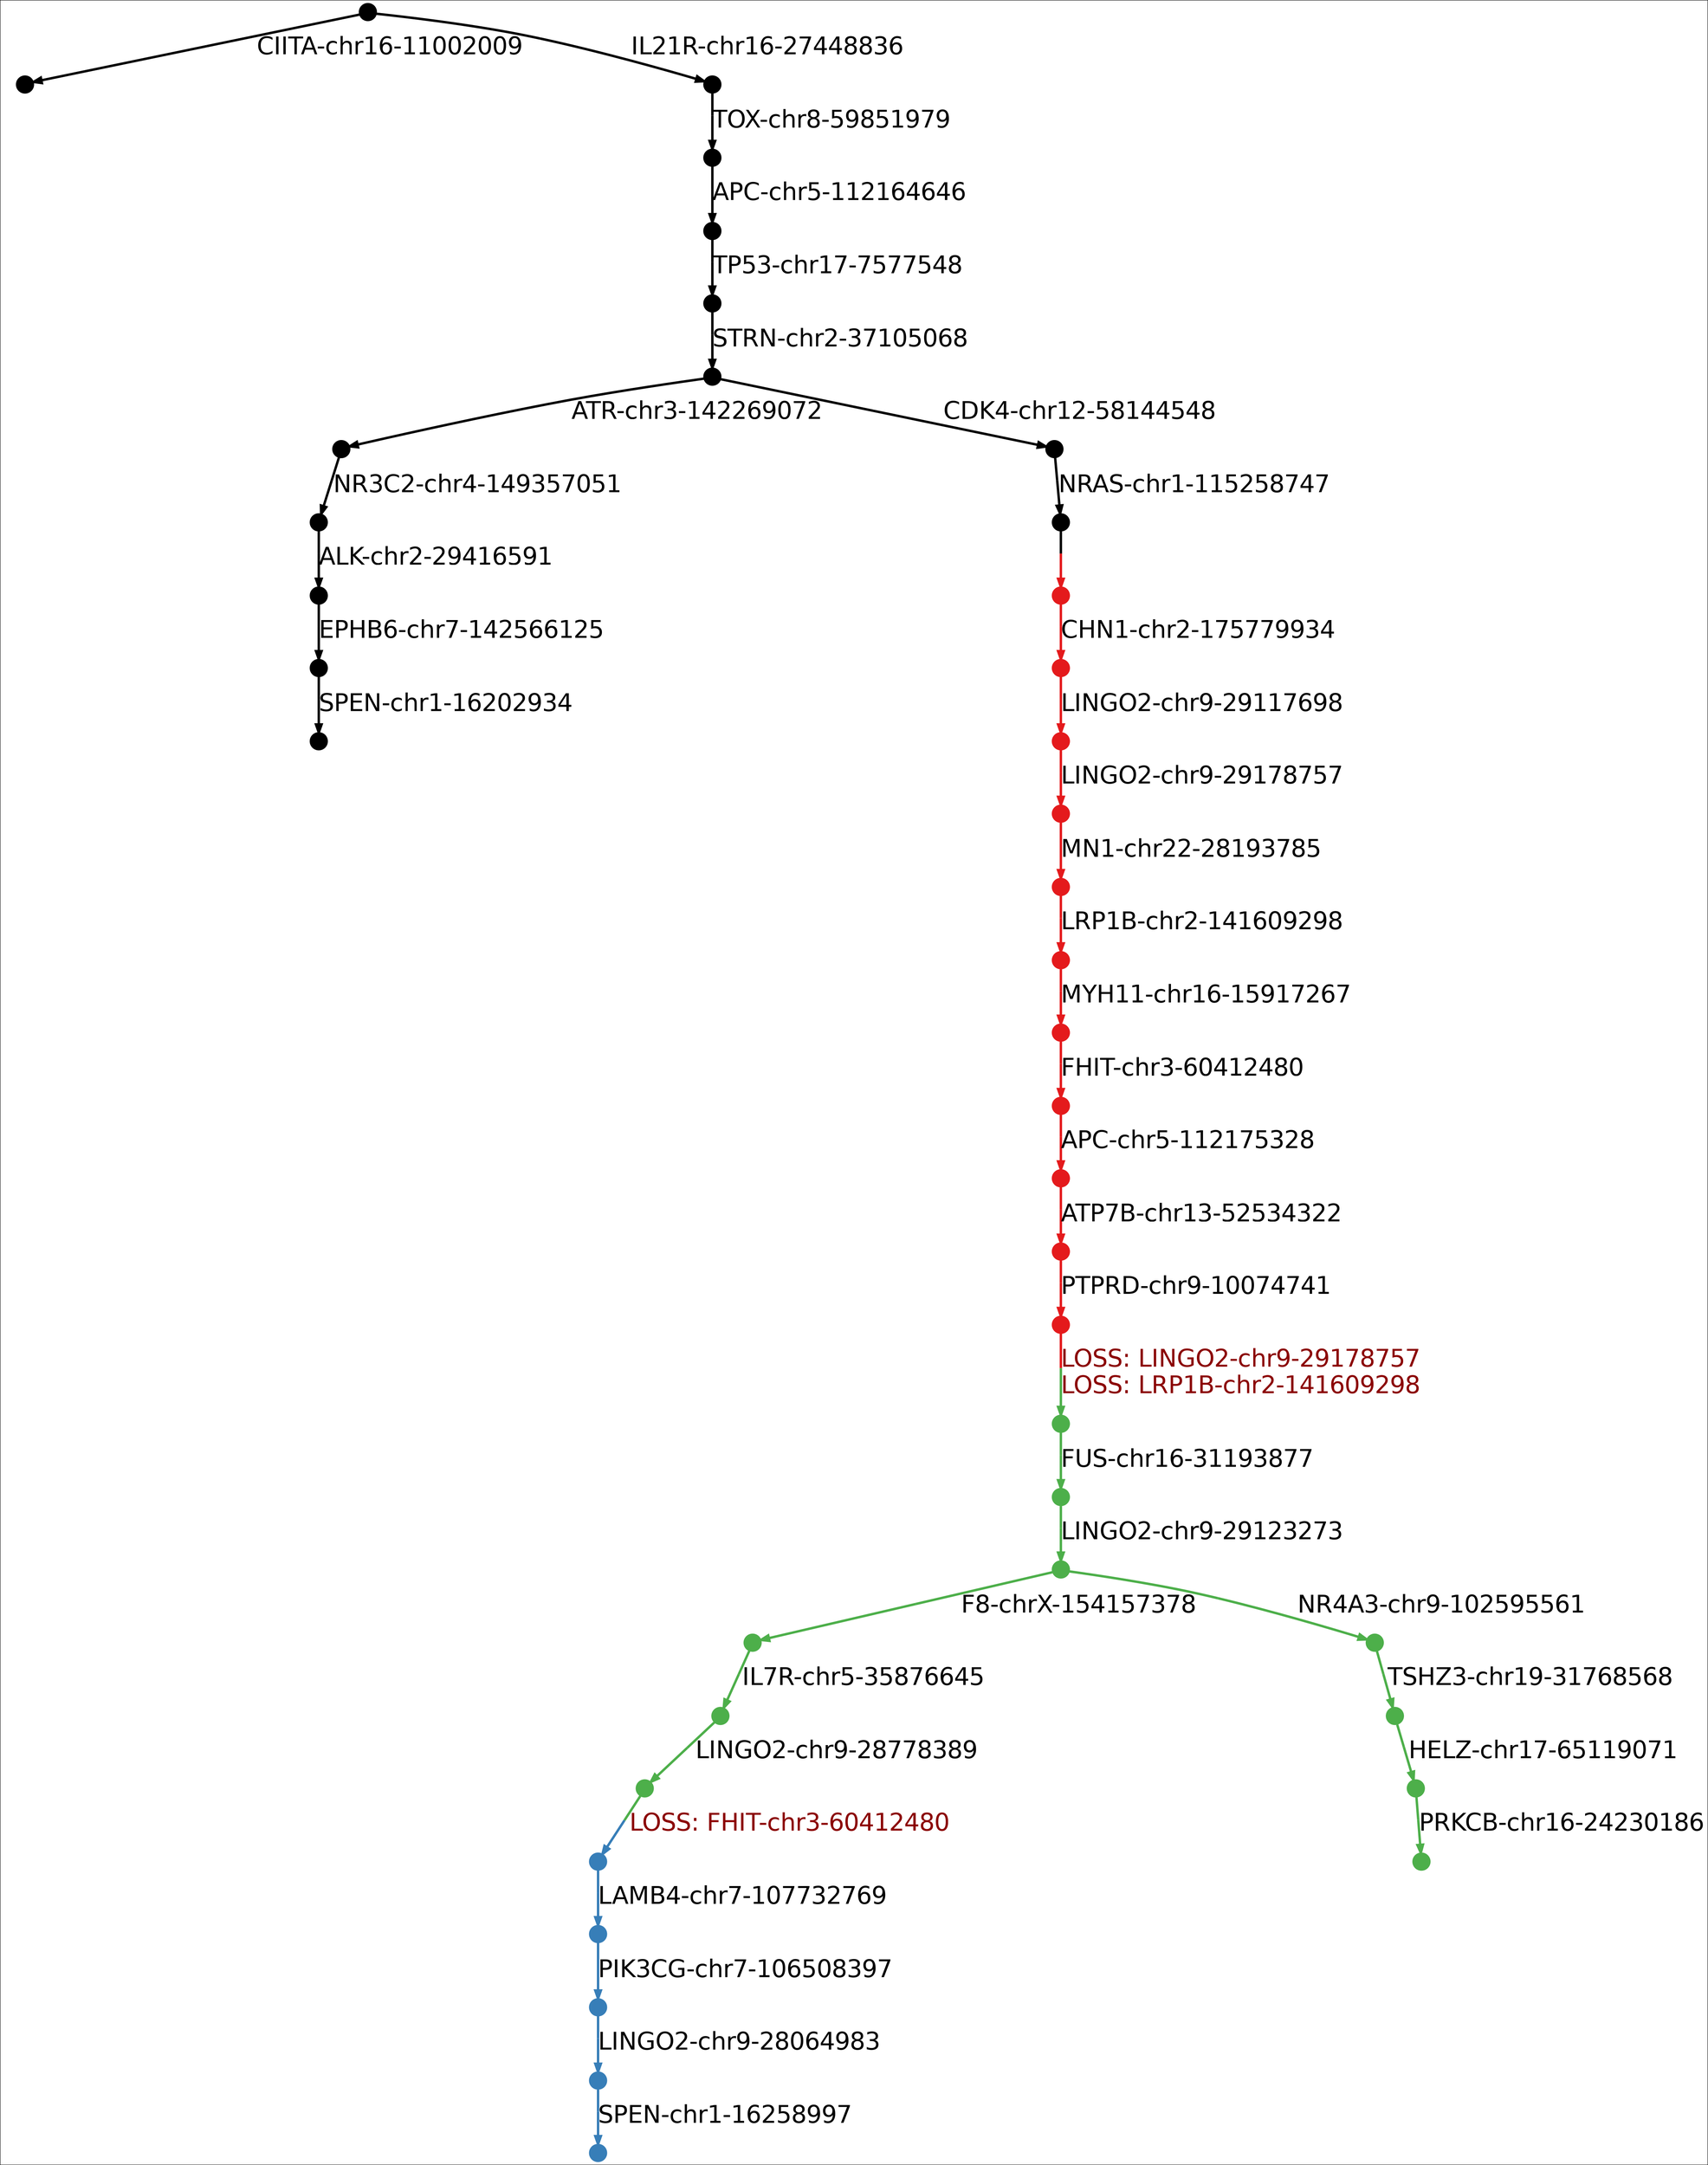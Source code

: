 digraph g{
ratio=1.5
nodesep=0
graph [fontname = "helvetica", colorscheme=set19];
node [fontname = "helvetica", colorscheme=set19];
edge [fontname = "helvetica", colorscheme=set19];
"MUT:ALK-chr2-29416591" [label = "", color = 0, height = 0.3, width = 0.3, shape=point]; 
"MUT:APC-chr5-112164646" [label = "", color = 0, height = 0.3, width = 0.3, shape=point]; 
"MUT:APC-chr5-112175328" [label = "", color = 1, height = 0.3, width = 0.3, shape=point]; 
"MUT:ATP7B-chr13-52534322" [label = "", color = 1, height = 0.3, width = 0.3, shape=point]; 
"MUT:ATR-chr3-142269072" [label = "", color = 0, height = 0.3, width = 0.3, shape=point]; 
"MUT:CDK4-chr12-58144548" [label = "", color = 0, height = 0.3, width = 0.3, shape=point]; 
"MUT:CHN1-chr2-175779934" [label = "", color = 1, height = 0.3, width = 0.3, shape=point]; 
"MUT:CIITA-chr16-11002009" [label = "", color = 0, height = 0.3, width = 0.3, shape=point]; 
"MUT:EPHB6-chr7-142566125" [label = "", color = 0, height = 0.3, width = 0.3, shape=point]; 
"MUT:F8-chrX-154157378" [label = "", color = 3, height = 0.3, width = 0.3, shape=point]; 
"MUT:FHIT-chr3-60412480" [label = "", color = 1, height = 0.3, width = 0.3, shape=point]; 
"MUT:FUS-chr16-31193877" [label = "", color = 3, height = 0.3, width = 0.3, shape=point]; 
"MUT:HELZ-chr17-65119071" [label = "", color = 3, height = 0.3, width = 0.3, shape=point]; 
"MUT:IL21R-chr16-27448836" [label = "", color = 0, height = 0.3, width = 0.3, shape=point]; 
"MUT:IL7R-chr5-35876645" [label = "", color = 3, height = 0.3, width = 0.3, shape=point]; 
"MUT:LAMB4-chr7-107732769" [label = "", color = 2, height = 0.3, width = 0.3, shape=point]; 
"MUT:LINGO2-chr9-28064983" [label = "", color = 2, height = 0.3, width = 0.3, shape=point]; 
"MUT:LINGO2-chr9-28778389" [label = "", color = 3, height = 0.3, width = 0.3, shape=point]; 
"MUT:LINGO2-chr9-29117698" [label = "", color = 1, height = 0.3, width = 0.3, shape=point]; 
"MUT:LINGO2-chr9-29123273" [label = "", color = 3, height = 0.3, width = 0.3, shape=point]; 
"MUT:LINGO2-chr9-29178757" [label = "", color = 1, height = 0.3, width = 0.3, shape=point]; 
"MUT:LRP1B-chr2-141609298" [label = "", color = 1, height = 0.3, width = 0.3, shape=point]; 
"MUT:MN1-chr22-28193785" [label = "", color = 1, height = 0.3, width = 0.3, shape=point]; 
"MUT:MYH11-chr16-15917267" [label = "", color = 1, height = 0.3, width = 0.3, shape=point]; 
"MUT:NR3C2-chr4-149357051" [label = "", color = 0, height = 0.3, width = 0.3, shape=point]; 
"MUT:NR4A3-chr9-102595561" [label = "", color = 3, height = 0.3, width = 0.3, shape=point]; 
"MUT:NRAS-chr1-115258747" [label = "", color = 0, height = 0.3, width = 0.3, shape=point]; 
"MUT:PIK3CG-chr7-106508397" [label = "", color = 2, height = 0.3, width = 0.3, shape=point]; 
"MUT:PRKCB-chr16-24230186" [label = "", color = 3, height = 0.3, width = 0.3, shape=point]; 
"MUT:PTPRD-chr9-10074741" [label = "", color = 1, height = 0.3, width = 0.3, shape=point]; 
"MUT:SPEN-chr1-16202934" [label = "", color = 0, height = 0.3, width = 0.3, shape=point]; 
"MUT:SPEN-chr1-16258997" [label = "", color = 2, height = 0.3, width = 0.3, shape=point]; 
"MUT:STRN-chr2-37105068" [label = "", color = 0, height = 0.3, width = 0.3, shape=point]; 
"MUT:TOX-chr8-59851979" [label = "", color = 0, height = 0.3, width = 0.3, shape=point]; 
"MUT:TP53-chr17-7577548" [label = "", color = 0, height = 0.3, width = 0.3, shape=point]; 
"MUT:TSHZ3-chr19-31768568" [label = "", color = 3, height = 0.3, width = 0.3, shape=point]; 
"ROOT:0" [label = "", color = 0, height = 0.3, width = 0.3, shape=point]; 
"ROOT:3" [label = "", color = 3, height = 0.3, width = 0.3, shape=point]; 
"ROOT:2" [label = "", color = 2, height = 0.3, width = 0.3, shape=point]; 
"ROOT:1" [label = "", color = 1, height = 0.3, width = 0.3, shape=point]; 
"ROOT:0" -> "MUT:IL21R-chr16-27448836" [penwidth=3, label = "IL21R-chr16-27448836", fontsize = 30, color="0;0.5:0"];
"ROOT:0" -> "MUT:CIITA-chr16-11002009" [penwidth=3, label = "CIITA-chr16-11002009", fontsize = 30, color="0;0.5:0"];
"MUT:IL21R-chr16-27448836" -> "MUT:TOX-chr8-59851979" [penwidth=3, label = "TOX-chr8-59851979", fontsize = 30, color="0;0.5:0"];
"MUT:TOX-chr8-59851979" -> "MUT:APC-chr5-112164646" [penwidth=3, label = "APC-chr5-112164646", fontsize = 30, color="0;0.5:0"];
"MUT:APC-chr5-112164646" -> "MUT:TP53-chr17-7577548" [penwidth=3, label = "TP53-chr17-7577548", fontsize = 30, color="0;0.5:0"];
"MUT:TP53-chr17-7577548" -> "MUT:STRN-chr2-37105068" [penwidth=3, label = "STRN-chr2-37105068", fontsize = 30, color="0;0.5:0"];
"MUT:STRN-chr2-37105068" -> "MUT:CDK4-chr12-58144548" [penwidth=3, label = "CDK4-chr12-58144548", fontsize = 30, color="0;0.5:0"];
"MUT:STRN-chr2-37105068" -> "MUT:ATR-chr3-142269072" [penwidth=3, label = "ATR-chr3-142269072", fontsize = 30, color="0;0.5:0"];
"MUT:CDK4-chr12-58144548" -> "MUT:NRAS-chr1-115258747" [penwidth=3, label = "NRAS-chr1-115258747", fontsize = 30, color="0;0.5:0"];
"MUT:NRAS-chr1-115258747" -> "ROOT:1" [label = "", fontsize=30,fontcolor="#8b0000", penwidth=3, color = "0;0.5:1"];
"MUT:ATR-chr3-142269072" -> "MUT:NR3C2-chr4-149357051" [penwidth=3, label = "NR3C2-chr4-149357051", fontsize = 30, color="0;0.5:0"];
"MUT:NR3C2-chr4-149357051" -> "MUT:ALK-chr2-29416591" [penwidth=3, label = "ALK-chr2-29416591", fontsize = 30, color="0;0.5:0"];
"MUT:ALK-chr2-29416591" -> "MUT:EPHB6-chr7-142566125" [penwidth=3, label = "EPHB6-chr7-142566125", fontsize = 30, color="0;0.5:0"];
"MUT:EPHB6-chr7-142566125" -> "MUT:SPEN-chr1-16202934" [penwidth=3, label = "SPEN-chr1-16202934", fontsize = 30, color="0;0.5:0"];
"ROOT:3" -> "MUT:FUS-chr16-31193877" [penwidth=3, label = "FUS-chr16-31193877", fontsize = 30, color="3;0.5:3"];
"MUT:FUS-chr16-31193877" -> "MUT:LINGO2-chr9-29123273" [penwidth=3, label = "LINGO2-chr9-29123273", fontsize = 30, color="3;0.5:3"];
"MUT:LINGO2-chr9-29123273" -> "MUT:NR4A3-chr9-102595561" [penwidth=3, label = "NR4A3-chr9-102595561", fontsize = 30, color="3;0.5:3"];
"MUT:LINGO2-chr9-29123273" -> "MUT:F8-chrX-154157378" [penwidth=3, label = "F8-chrX-154157378", fontsize = 30, color="3;0.5:3"];
"MUT:NR4A3-chr9-102595561" -> "MUT:TSHZ3-chr19-31768568" [penwidth=3, label = "TSHZ3-chr19-31768568", fontsize = 30, color="3;0.5:3"];
"MUT:TSHZ3-chr19-31768568" -> "MUT:HELZ-chr17-65119071" [penwidth=3, label = "HELZ-chr17-65119071", fontsize = 30, color="3;0.5:3"];
"MUT:HELZ-chr17-65119071" -> "MUT:PRKCB-chr16-24230186" [penwidth=3, label = "PRKCB-chr16-24230186", fontsize = 30, color="3;0.5:3"];
"MUT:F8-chrX-154157378" -> "MUT:IL7R-chr5-35876645" [penwidth=3, label = "IL7R-chr5-35876645", fontsize = 30, color="3;0.5:3"];
"MUT:IL7R-chr5-35876645" -> "MUT:LINGO2-chr9-28778389" [penwidth=3, label = "LINGO2-chr9-28778389", fontsize = 30, color="3;0.5:3"];
"MUT:LINGO2-chr9-28778389" -> "ROOT:2" [label = "LOSS: FHIT-chr3-60412480", fontsize=30,fontcolor="#8b0000", penwidth=3, color = "3;0.5:2"];
"ROOT:2" -> "MUT:LAMB4-chr7-107732769" [penwidth=3, label = "LAMB4-chr7-107732769", fontsize = 30, color="2;0.5:2"];
"MUT:LAMB4-chr7-107732769" -> "MUT:PIK3CG-chr7-106508397" [penwidth=3, label = "PIK3CG-chr7-106508397", fontsize = 30, color="2;0.5:2"];
"MUT:PIK3CG-chr7-106508397" -> "MUT:LINGO2-chr9-28064983" [penwidth=3, label = "LINGO2-chr9-28064983", fontsize = 30, color="2;0.5:2"];
"MUT:LINGO2-chr9-28064983" -> "MUT:SPEN-chr1-16258997" [penwidth=3, label = "SPEN-chr1-16258997", fontsize = 30, color="2;0.5:2"];
"ROOT:1" -> "MUT:CHN1-chr2-175779934" [penwidth=3, label = "CHN1-chr2-175779934", fontsize = 30, color="1;0.5:1"];
"MUT:CHN1-chr2-175779934" -> "MUT:LINGO2-chr9-29117698" [penwidth=3, label = "LINGO2-chr9-29117698", fontsize = 30, color="1;0.5:1"];
"MUT:LINGO2-chr9-29117698" -> "MUT:LINGO2-chr9-29178757" [penwidth=3, label = "LINGO2-chr9-29178757", fontsize = 30, color="1;0.5:1"];
"MUT:LINGO2-chr9-29178757" -> "MUT:MN1-chr22-28193785" [penwidth=3, label = "MN1-chr22-28193785", fontsize = 30, color="1;0.5:1"];
"MUT:MN1-chr22-28193785" -> "MUT:LRP1B-chr2-141609298" [penwidth=3, label = "LRP1B-chr2-141609298", fontsize = 30, color="1;0.5:1"];
"MUT:LRP1B-chr2-141609298" -> "MUT:MYH11-chr16-15917267" [penwidth=3, label = "MYH11-chr16-15917267", fontsize = 30, color="1;0.5:1"];
"MUT:MYH11-chr16-15917267" -> "MUT:FHIT-chr3-60412480" [penwidth=3, label = "FHIT-chr3-60412480", fontsize = 30, color="1;0.5:1"];
"MUT:FHIT-chr3-60412480" -> "MUT:APC-chr5-112175328" [penwidth=3, label = "APC-chr5-112175328", fontsize = 30, color="1;0.5:1"];
"MUT:APC-chr5-112175328" -> "MUT:ATP7B-chr13-52534322" [penwidth=3, label = "ATP7B-chr13-52534322", fontsize = 30, color="1;0.5:1"];
"MUT:ATP7B-chr13-52534322" -> "MUT:PTPRD-chr9-10074741" [penwidth=3, label = "PTPRD-chr9-10074741", fontsize = 30, color="1;0.5:1"];
"MUT:PTPRD-chr9-10074741" -> "ROOT:3" [label = "LOSS: LINGO2-chr9-29178757
LOSS: LRP1B-chr2-141609298", fontsize=30,fontcolor="#8b0000", penwidth=3, color = "1;0.5:3"];
}
